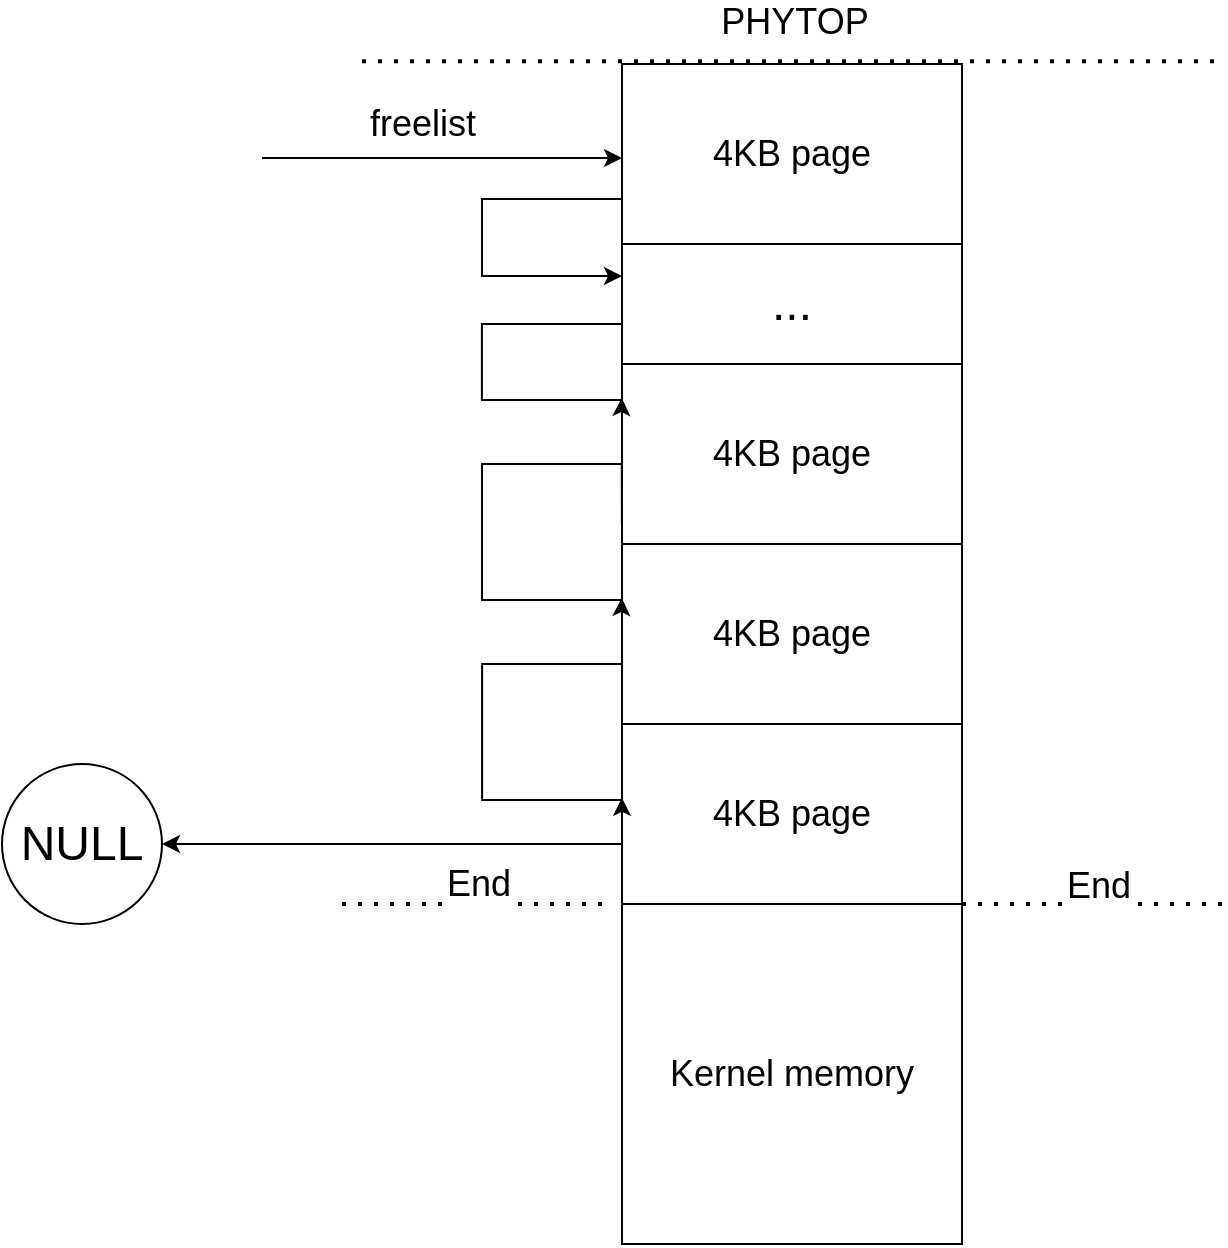 <mxfile version="22.1.12" type="github">
  <diagram name="Page-1" id="ybi60e3nICIWRB5UvJB9">
    <mxGraphModel dx="1475" dy="817" grid="1" gridSize="10" guides="1" tooltips="1" connect="1" arrows="1" fold="1" page="1" pageScale="1" pageWidth="850" pageHeight="1100" math="0" shadow="0">
      <root>
        <mxCell id="0" />
        <mxCell id="1" parent="0" />
        <mxCell id="-FWnQ9TpVOZ-mp9vKElp-6" value="&lt;font style=&quot;font-size: 18px;&quot;&gt;Kernel memory&lt;/font&gt;" style="whiteSpace=wrap;html=1;aspect=fixed;" vertex="1" parent="1">
          <mxGeometry x="340" y="500" width="170" height="170" as="geometry" />
        </mxCell>
        <mxCell id="-FWnQ9TpVOZ-mp9vKElp-7" value="" style="endArrow=none;dashed=1;html=1;dashPattern=1 3;strokeWidth=2;rounded=0;exitX=1;exitY=0;exitDx=0;exitDy=0;" edge="1" parent="1" source="-FWnQ9TpVOZ-mp9vKElp-6">
          <mxGeometry width="50" height="50" relative="1" as="geometry">
            <mxPoint x="460" y="380" as="sourcePoint" />
            <mxPoint x="640" y="500" as="targetPoint" />
            <Array as="points" />
          </mxGeometry>
        </mxCell>
        <mxCell id="-FWnQ9TpVOZ-mp9vKElp-8" value="&lt;font style=&quot;font-size: 18px;&quot;&gt;End&lt;/font&gt;" style="edgeLabel;html=1;align=center;verticalAlign=middle;resizable=0;points=[];" vertex="1" connectable="0" parent="-FWnQ9TpVOZ-mp9vKElp-7">
          <mxGeometry x="0.044" y="9" relative="1" as="geometry">
            <mxPoint as="offset" />
          </mxGeometry>
        </mxCell>
        <mxCell id="-FWnQ9TpVOZ-mp9vKElp-14" value="&lt;font style=&quot;font-size: 18px;&quot;&gt;4KB page&lt;/font&gt;" style="rounded=0;whiteSpace=wrap;html=1;" vertex="1" parent="1">
          <mxGeometry x="340" y="410" width="170" height="90" as="geometry" />
        </mxCell>
        <mxCell id="-FWnQ9TpVOZ-mp9vKElp-15" value="&lt;font style=&quot;font-size: 18px;&quot;&gt;4KB page&lt;/font&gt;" style="rounded=0;whiteSpace=wrap;html=1;" vertex="1" parent="1">
          <mxGeometry x="340" y="320" width="170" height="90" as="geometry" />
        </mxCell>
        <mxCell id="-FWnQ9TpVOZ-mp9vKElp-16" value="&lt;font style=&quot;font-size: 18px;&quot;&gt;4KB page&lt;/font&gt;" style="rounded=0;whiteSpace=wrap;html=1;" vertex="1" parent="1">
          <mxGeometry x="340" y="230" width="170" height="90" as="geometry" />
        </mxCell>
        <mxCell id="-FWnQ9TpVOZ-mp9vKElp-17" value="&lt;font style=&quot;font-size: 24px;&quot;&gt;...&lt;/font&gt;" style="rounded=0;whiteSpace=wrap;html=1;" vertex="1" parent="1">
          <mxGeometry x="340" y="170" width="170" height="60" as="geometry" />
        </mxCell>
        <mxCell id="-FWnQ9TpVOZ-mp9vKElp-31" style="edgeStyle=orthogonalEdgeStyle;rounded=0;orthogonalLoop=1;jettySize=auto;html=1;exitX=0;exitY=0.75;exitDx=0;exitDy=0;entryX=0;entryY=0.25;entryDx=0;entryDy=0;" edge="1" parent="1" source="-FWnQ9TpVOZ-mp9vKElp-18" target="-FWnQ9TpVOZ-mp9vKElp-17">
          <mxGeometry relative="1" as="geometry">
            <mxPoint x="330" y="190" as="targetPoint" />
            <Array as="points">
              <mxPoint x="270" y="148" />
              <mxPoint x="270" y="186" />
              <mxPoint x="340" y="186" />
            </Array>
          </mxGeometry>
        </mxCell>
        <mxCell id="-FWnQ9TpVOZ-mp9vKElp-18" value="&lt;font style=&quot;font-size: 18px;&quot;&gt;4KB page&lt;/font&gt;" style="rounded=0;whiteSpace=wrap;html=1;" vertex="1" parent="1">
          <mxGeometry x="340" y="80" width="170" height="90" as="geometry" />
        </mxCell>
        <mxCell id="-FWnQ9TpVOZ-mp9vKElp-19" value="" style="endArrow=none;dashed=1;html=1;dashPattern=1 3;strokeWidth=2;rounded=0;" edge="1" parent="1">
          <mxGeometry width="50" height="50" relative="1" as="geometry">
            <mxPoint x="210" y="78.67" as="sourcePoint" />
            <mxPoint x="640" y="78.67" as="targetPoint" />
            <Array as="points" />
          </mxGeometry>
        </mxCell>
        <mxCell id="-FWnQ9TpVOZ-mp9vKElp-20" value="&lt;font style=&quot;font-size: 18px;&quot;&gt;PHYTOP&lt;/font&gt;" style="edgeLabel;html=1;align=center;verticalAlign=middle;resizable=0;points=[];" vertex="1" connectable="0" parent="-FWnQ9TpVOZ-mp9vKElp-19">
          <mxGeometry x="0.044" y="9" relative="1" as="geometry">
            <mxPoint x="-9" y="-11" as="offset" />
          </mxGeometry>
        </mxCell>
        <mxCell id="-FWnQ9TpVOZ-mp9vKElp-23" value="" style="endArrow=none;dashed=1;html=1;dashPattern=1 3;strokeWidth=2;rounded=0;exitX=1;exitY=0;exitDx=0;exitDy=0;" edge="1" parent="1">
          <mxGeometry width="50" height="50" relative="1" as="geometry">
            <mxPoint x="200" y="500" as="sourcePoint" />
            <mxPoint x="330" y="500" as="targetPoint" />
            <Array as="points" />
          </mxGeometry>
        </mxCell>
        <mxCell id="-FWnQ9TpVOZ-mp9vKElp-24" value="&lt;font style=&quot;font-size: 18px;&quot;&gt;End&lt;/font&gt;" style="edgeLabel;html=1;align=center;verticalAlign=middle;resizable=0;points=[];" vertex="1" connectable="0" parent="-FWnQ9TpVOZ-mp9vKElp-23">
          <mxGeometry x="0.044" y="9" relative="1" as="geometry">
            <mxPoint y="-1" as="offset" />
          </mxGeometry>
        </mxCell>
        <mxCell id="-FWnQ9TpVOZ-mp9vKElp-25" value="" style="endArrow=classic;html=1;rounded=0;" edge="1" parent="1">
          <mxGeometry width="50" height="50" relative="1" as="geometry">
            <mxPoint x="160" y="127" as="sourcePoint" />
            <mxPoint x="340" y="127" as="targetPoint" />
          </mxGeometry>
        </mxCell>
        <mxCell id="-FWnQ9TpVOZ-mp9vKElp-26" value="&lt;font style=&quot;font-size: 18px;&quot;&gt;freelist&lt;/font&gt;" style="text;html=1;align=center;verticalAlign=middle;resizable=0;points=[];autosize=1;strokeColor=none;fillColor=none;" vertex="1" parent="1">
          <mxGeometry x="200" y="90" width="80" height="40" as="geometry" />
        </mxCell>
        <mxCell id="-FWnQ9TpVOZ-mp9vKElp-32" style="edgeStyle=orthogonalEdgeStyle;rounded=0;orthogonalLoop=1;jettySize=auto;html=1;exitX=0;exitY=0.75;exitDx=0;exitDy=0;entryX=0;entryY=0.25;entryDx=0;entryDy=0;" edge="1" parent="1">
          <mxGeometry relative="1" as="geometry">
            <mxPoint x="339.93" y="247" as="targetPoint" />
            <mxPoint x="339.93" y="210" as="sourcePoint" />
            <Array as="points">
              <mxPoint x="269.93" y="210" />
              <mxPoint x="269.93" y="248" />
              <mxPoint x="339.93" y="248" />
            </Array>
          </mxGeometry>
        </mxCell>
        <mxCell id="-FWnQ9TpVOZ-mp9vKElp-33" style="edgeStyle=orthogonalEdgeStyle;rounded=0;orthogonalLoop=1;jettySize=auto;html=1;exitX=0;exitY=0.75;exitDx=0;exitDy=0;entryX=0;entryY=0.25;entryDx=0;entryDy=0;" edge="1" parent="1">
          <mxGeometry relative="1" as="geometry">
            <mxPoint x="339.93" y="347" as="targetPoint" />
            <mxPoint x="339.93" y="310" as="sourcePoint" />
            <Array as="points">
              <mxPoint x="340" y="280" />
              <mxPoint x="270" y="280" />
              <mxPoint x="270" y="348" />
              <mxPoint x="340" y="348" />
            </Array>
          </mxGeometry>
        </mxCell>
        <mxCell id="-FWnQ9TpVOZ-mp9vKElp-35" style="edgeStyle=orthogonalEdgeStyle;rounded=0;orthogonalLoop=1;jettySize=auto;html=1;exitX=0;exitY=0.75;exitDx=0;exitDy=0;entryX=0;entryY=0.25;entryDx=0;entryDy=0;" edge="1" parent="1">
          <mxGeometry relative="1" as="geometry">
            <mxPoint x="340" y="446.93" as="targetPoint" />
            <mxPoint x="340" y="409.93" as="sourcePoint" />
            <Array as="points">
              <mxPoint x="340.07" y="379.93" />
              <mxPoint x="270.07" y="379.93" />
              <mxPoint x="270.07" y="447.93" />
              <mxPoint x="340.07" y="447.93" />
            </Array>
          </mxGeometry>
        </mxCell>
        <mxCell id="-FWnQ9TpVOZ-mp9vKElp-36" value="" style="endArrow=classic;html=1;rounded=0;" edge="1" parent="1">
          <mxGeometry width="50" height="50" relative="1" as="geometry">
            <mxPoint x="340" y="470" as="sourcePoint" />
            <mxPoint x="110" y="470" as="targetPoint" />
          </mxGeometry>
        </mxCell>
        <mxCell id="-FWnQ9TpVOZ-mp9vKElp-38" value="&lt;font style=&quot;font-size: 24px;&quot;&gt;NULL&lt;/font&gt;" style="ellipse;whiteSpace=wrap;html=1;aspect=fixed;" vertex="1" parent="1">
          <mxGeometry x="30" y="430" width="80" height="80" as="geometry" />
        </mxCell>
      </root>
    </mxGraphModel>
  </diagram>
</mxfile>
